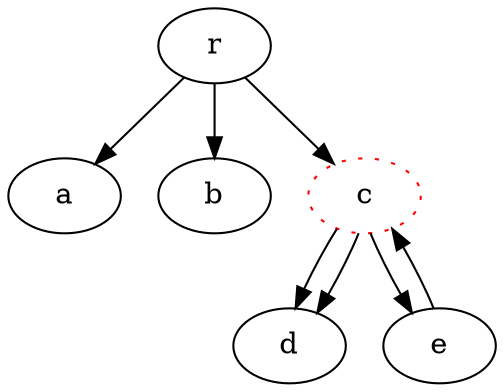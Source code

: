 /* script file tree_foldable.gv
   created at Thu Nov 21 11:02:21 2013 */

digraph tree_foldable {
	r -> a
	r -> b
	r -> c
	c -> d
	c -> d
	c -> e
	e -> c
	c [color=red tooltip="foldable!" style="dotted"]
}
